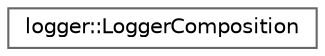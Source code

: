 digraph "Graphical Class Hierarchy"
{
 // LATEX_PDF_SIZE
  bgcolor="transparent";
  edge [fontname=Helvetica,fontsize=10,labelfontname=Helvetica,labelfontsize=10];
  node [fontname=Helvetica,fontsize=10,shape=box,height=0.2,width=0.4];
  rankdir="LR";
  Node0 [id="Node000000",label="logger::LoggerComposition",height=0.2,width=0.4,color="grey40", fillcolor="white", style="filled",URL="$d8/d7a/classlogger_1_1LoggerComposition.html",tooltip=" "];
}
